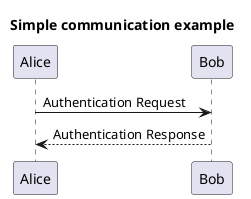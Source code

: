 ' 1.9 Title, PlantUML Language Reference Guide (V8037, p. 6)
@startuml

title Simple communication example

Alice -> Bob: Authentication Request
Bob --> Alice: Authentication Response

@enduml
